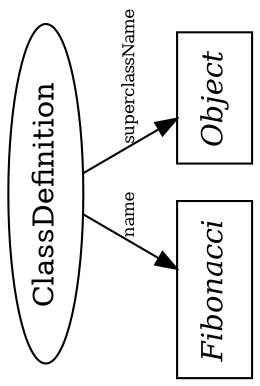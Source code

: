 digraph Fibonacci {
size = "11,7.5";
rotate = 90
node87 [ label = "ClassDefinition"];
symbol_Fibonacci [label = "Fibonacci" fontname = "Times-Italic" shape = box]
node87 -> symbol_Fibonacci [label = "name" fontsize = 8]
symbol_Object [label = "Object" fontname = "Times-Italic" shape = box]
node87 -> symbol_Object [label = "superclassName" fontsize = 8]
}